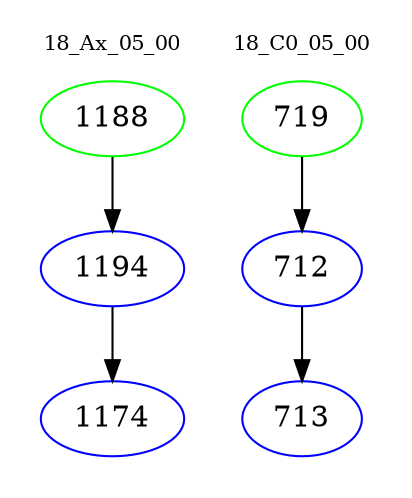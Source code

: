 digraph{
subgraph cluster_0 {
color = white
label = "18_Ax_05_00";
fontsize=10;
T0_1188 [label="1188", color="green"]
T0_1188 -> T0_1194 [color="black"]
T0_1194 [label="1194", color="blue"]
T0_1194 -> T0_1174 [color="black"]
T0_1174 [label="1174", color="blue"]
}
subgraph cluster_1 {
color = white
label = "18_C0_05_00";
fontsize=10;
T1_719 [label="719", color="green"]
T1_719 -> T1_712 [color="black"]
T1_712 [label="712", color="blue"]
T1_712 -> T1_713 [color="black"]
T1_713 [label="713", color="blue"]
}
}
